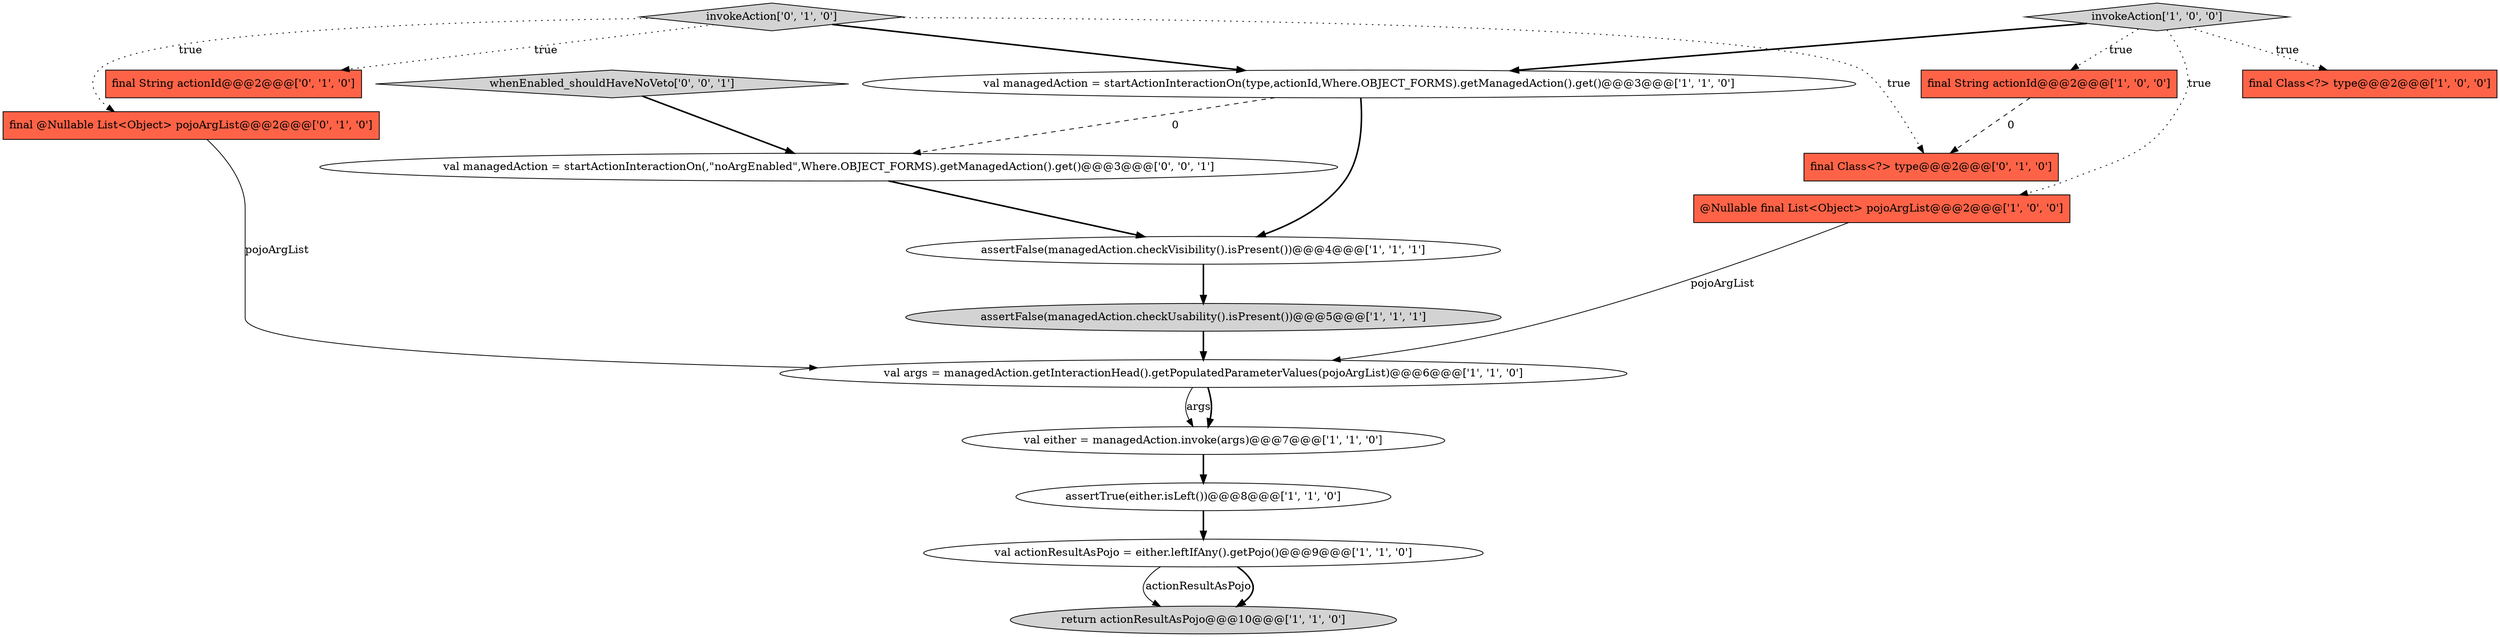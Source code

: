 digraph {
17 [style = filled, label = "whenEnabled_shouldHaveNoVeto['0', '0', '1']", fillcolor = lightgray, shape = diamond image = "AAA0AAABBB3BBB"];
10 [style = filled, label = "assertTrue(either.isLeft())@@@8@@@['1', '1', '0']", fillcolor = white, shape = ellipse image = "AAA0AAABBB1BBB"];
15 [style = filled, label = "final Class<?> type@@@2@@@['0', '1', '0']", fillcolor = tomato, shape = box image = "AAA1AAABBB2BBB"];
5 [style = filled, label = "final Class<?> type@@@2@@@['1', '0', '0']", fillcolor = tomato, shape = box image = "AAA0AAABBB1BBB"];
8 [style = filled, label = "assertFalse(managedAction.checkVisibility().isPresent())@@@4@@@['1', '1', '1']", fillcolor = white, shape = ellipse image = "AAA0AAABBB1BBB"];
14 [style = filled, label = "final @Nullable List<Object> pojoArgList@@@2@@@['0', '1', '0']", fillcolor = tomato, shape = box image = "AAA0AAABBB2BBB"];
0 [style = filled, label = "val args = managedAction.getInteractionHead().getPopulatedParameterValues(pojoArgList)@@@6@@@['1', '1', '0']", fillcolor = white, shape = ellipse image = "AAA0AAABBB1BBB"];
6 [style = filled, label = "val actionResultAsPojo = either.leftIfAny().getPojo()@@@9@@@['1', '1', '0']", fillcolor = white, shape = ellipse image = "AAA0AAABBB1BBB"];
12 [style = filled, label = "invokeAction['0', '1', '0']", fillcolor = lightgray, shape = diamond image = "AAA0AAABBB2BBB"];
16 [style = filled, label = "val managedAction = startActionInteractionOn(,\"noArgEnabled\",Where.OBJECT_FORMS).getManagedAction().get()@@@3@@@['0', '0', '1']", fillcolor = white, shape = ellipse image = "AAA0AAABBB3BBB"];
2 [style = filled, label = "@Nullable final List<Object> pojoArgList@@@2@@@['1', '0', '0']", fillcolor = tomato, shape = box image = "AAA0AAABBB1BBB"];
7 [style = filled, label = "return actionResultAsPojo@@@10@@@['1', '1', '0']", fillcolor = lightgray, shape = ellipse image = "AAA0AAABBB1BBB"];
1 [style = filled, label = "val either = managedAction.invoke(args)@@@7@@@['1', '1', '0']", fillcolor = white, shape = ellipse image = "AAA0AAABBB1BBB"];
3 [style = filled, label = "assertFalse(managedAction.checkUsability().isPresent())@@@5@@@['1', '1', '1']", fillcolor = lightgray, shape = ellipse image = "AAA0AAABBB1BBB"];
11 [style = filled, label = "val managedAction = startActionInteractionOn(type,actionId,Where.OBJECT_FORMS).getManagedAction().get()@@@3@@@['1', '1', '0']", fillcolor = white, shape = ellipse image = "AAA0AAABBB1BBB"];
9 [style = filled, label = "final String actionId@@@2@@@['1', '0', '0']", fillcolor = tomato, shape = box image = "AAA1AAABBB1BBB"];
4 [style = filled, label = "invokeAction['1', '0', '0']", fillcolor = lightgray, shape = diamond image = "AAA0AAABBB1BBB"];
13 [style = filled, label = "final String actionId@@@2@@@['0', '1', '0']", fillcolor = tomato, shape = box image = "AAA0AAABBB2BBB"];
4->5 [style = dotted, label="true"];
16->8 [style = bold, label=""];
11->16 [style = dashed, label="0"];
8->3 [style = bold, label=""];
12->11 [style = bold, label=""];
0->1 [style = solid, label="args"];
12->15 [style = dotted, label="true"];
6->7 [style = solid, label="actionResultAsPojo"];
10->6 [style = bold, label=""];
3->0 [style = bold, label=""];
2->0 [style = solid, label="pojoArgList"];
14->0 [style = solid, label="pojoArgList"];
12->14 [style = dotted, label="true"];
12->13 [style = dotted, label="true"];
0->1 [style = bold, label=""];
11->8 [style = bold, label=""];
4->9 [style = dotted, label="true"];
6->7 [style = bold, label=""];
4->11 [style = bold, label=""];
1->10 [style = bold, label=""];
4->2 [style = dotted, label="true"];
17->16 [style = bold, label=""];
9->15 [style = dashed, label="0"];
}
